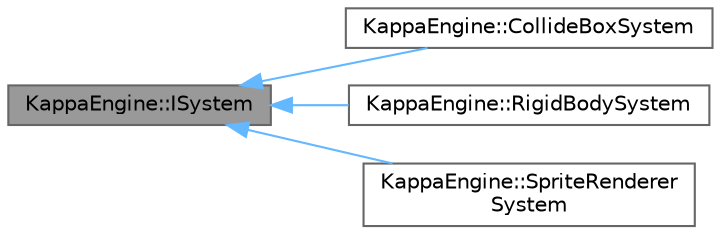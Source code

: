 digraph "KappaEngine::ISystem"
{
 // LATEX_PDF_SIZE
  bgcolor="transparent";
  edge [fontname=Helvetica,fontsize=10,labelfontname=Helvetica,labelfontsize=10];
  node [fontname=Helvetica,fontsize=10,shape=box,height=0.2,width=0.4];
  rankdir="LR";
  Node1 [label="KappaEngine::ISystem",height=0.2,width=0.4,color="gray40", fillcolor="grey60", style="filled", fontcolor="black",tooltip=" "];
  Node1 -> Node2 [dir="back",color="steelblue1",style="solid"];
  Node2 [label="KappaEngine::CollideBoxSystem",height=0.2,width=0.4,color="gray40", fillcolor="white", style="filled",URL="$class_kappa_engine_1_1_collide_box_system.html",tooltip=" "];
  Node1 -> Node3 [dir="back",color="steelblue1",style="solid"];
  Node3 [label="KappaEngine::RigidBodySystem",height=0.2,width=0.4,color="gray40", fillcolor="white", style="filled",URL="$class_kappa_engine_1_1_rigid_body_system.html",tooltip=" "];
  Node1 -> Node4 [dir="back",color="steelblue1",style="solid"];
  Node4 [label="KappaEngine::SpriteRenderer\lSystem",height=0.2,width=0.4,color="gray40", fillcolor="white", style="filled",URL="$class_kappa_engine_1_1_sprite_renderer_system.html",tooltip=" "];
}
